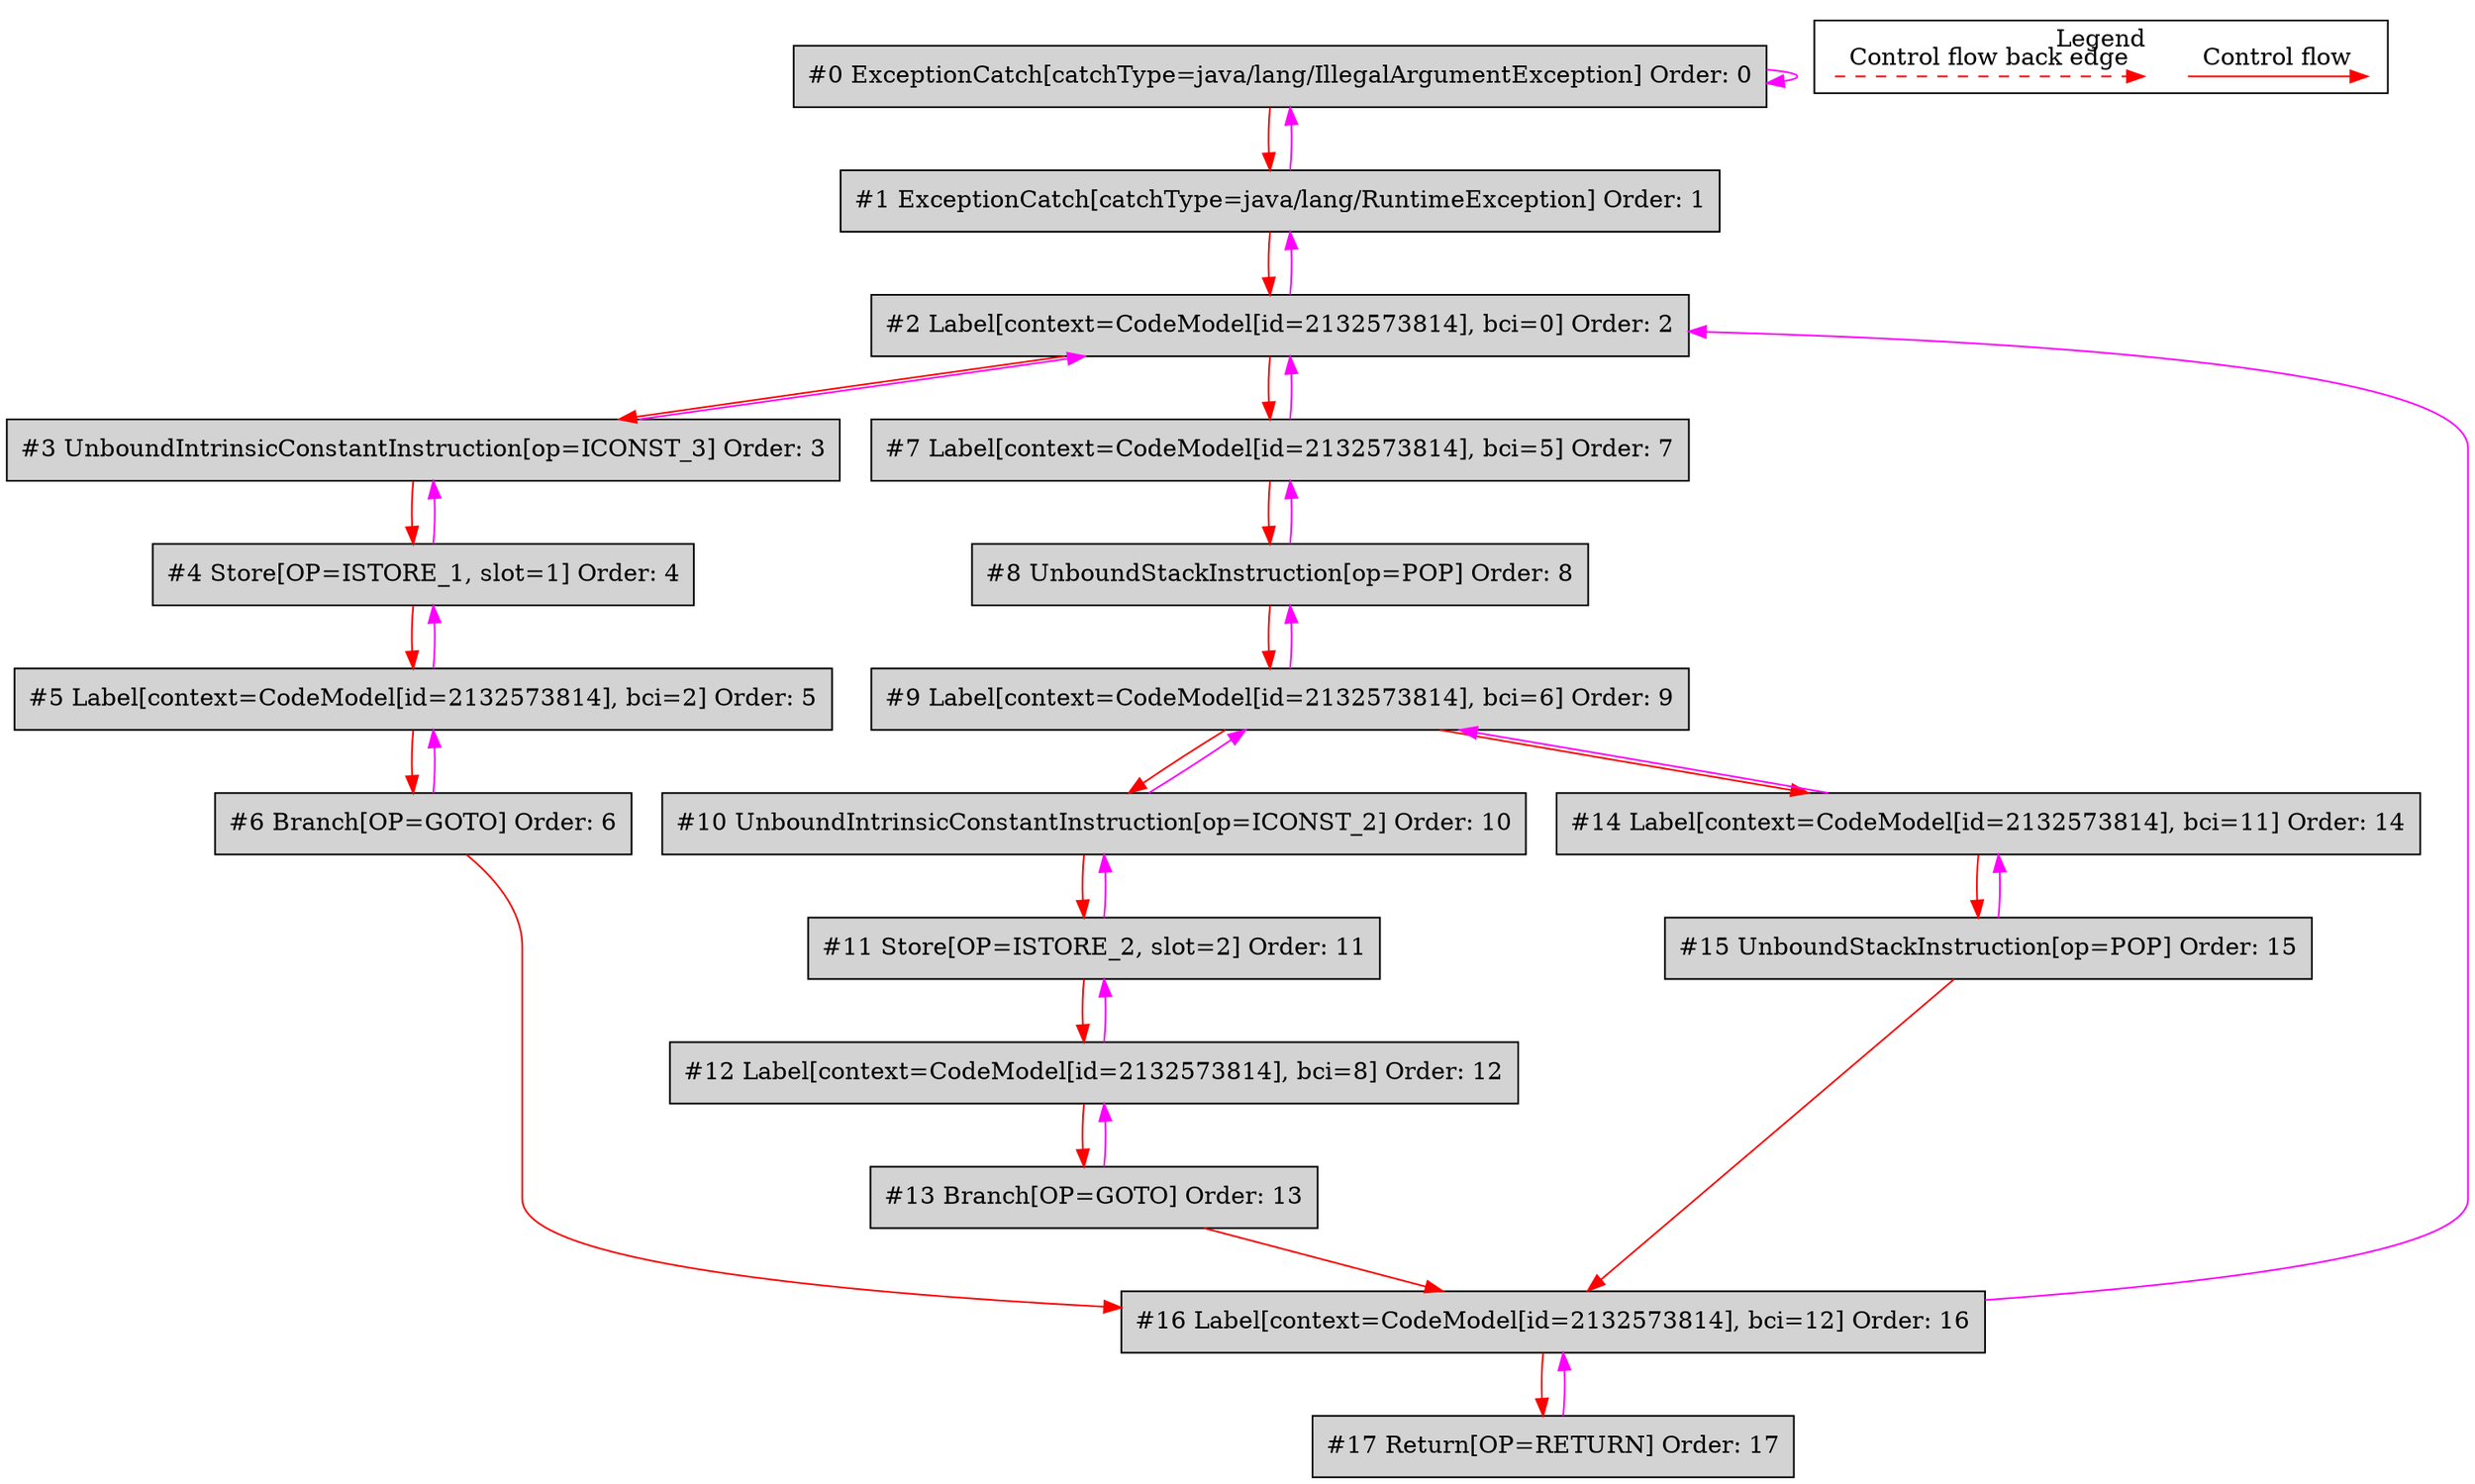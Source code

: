 digraph {
 ordering="in";
 node0[label="#0 ExceptionCatch[catchType=java/lang/IllegalArgumentException] Order: 0", shape=box, fillcolor=lightgrey, style=filled];
 node1[label="#1 ExceptionCatch[catchType=java/lang/RuntimeException] Order: 1", shape=box, fillcolor=lightgrey, style=filled];
 node2[label="#2 Label[context=CodeModel[id=2132573814], bci=0] Order: 2", shape=box, fillcolor=lightgrey, style=filled];
 node3[label="#3 UnboundIntrinsicConstantInstruction[op=ICONST_3] Order: 3", shape=box, fillcolor=lightgrey, style=filled];
 node4[label="#4 Store[OP=ISTORE_1, slot=1] Order: 4", shape=box, fillcolor=lightgrey, style=filled];
 node5[label="#5 Label[context=CodeModel[id=2132573814], bci=2] Order: 5", shape=box, fillcolor=lightgrey, style=filled];
 node6[label="#6 Branch[OP=GOTO] Order: 6", shape=box, fillcolor=lightgrey, style=filled];
 node7[label="#7 Label[context=CodeModel[id=2132573814], bci=5] Order: 7", shape=box, fillcolor=lightgrey, style=filled];
 node8[label="#8 UnboundStackInstruction[op=POP] Order: 8", shape=box, fillcolor=lightgrey, style=filled];
 node9[label="#9 Label[context=CodeModel[id=2132573814], bci=6] Order: 9", shape=box, fillcolor=lightgrey, style=filled];
 node10[label="#10 UnboundIntrinsicConstantInstruction[op=ICONST_2] Order: 10", shape=box, fillcolor=lightgrey, style=filled];
 node11[label="#11 Store[OP=ISTORE_2, slot=2] Order: 11", shape=box, fillcolor=lightgrey, style=filled];
 node12[label="#12 Label[context=CodeModel[id=2132573814], bci=8] Order: 12", shape=box, fillcolor=lightgrey, style=filled];
 node13[label="#13 Branch[OP=GOTO] Order: 13", shape=box, fillcolor=lightgrey, style=filled];
 node14[label="#14 Label[context=CodeModel[id=2132573814], bci=11] Order: 14", shape=box, fillcolor=lightgrey, style=filled];
 node15[label="#15 UnboundStackInstruction[op=POP] Order: 15", shape=box, fillcolor=lightgrey, style=filled];
 node16[label="#16 Label[context=CodeModel[id=2132573814], bci=12] Order: 16", shape=box, fillcolor=lightgrey, style=filled];
 node17[label="#17 Return[OP=RETURN] Order: 17", shape=box, fillcolor=lightgrey, style=filled];
 node0 -> node0[color=fuchsia];
 node0 -> node1[color=red];
 node1 -> node0[color=fuchsia];
 node1 -> node2[color=red];
 node2 -> node1[color=fuchsia];
 node2 -> node3[color=red];
 node3 -> node2[color=fuchsia];
 node3 -> node4[color=red];
 node4 -> node3[color=fuchsia];
 node4 -> node5[color=red];
 node5 -> node4[color=fuchsia];
 node5 -> node6[color=red];
 node6 -> node5[color=fuchsia];
 node2 -> node7[color=red];
 node7 -> node2[color=fuchsia];
 node7 -> node8[color=red];
 node8 -> node7[color=fuchsia];
 node8 -> node9[color=red];
 node9 -> node8[color=fuchsia];
 node9 -> node10[color=red];
 node10 -> node9[color=fuchsia];
 node10 -> node11[color=red];
 node11 -> node10[color=fuchsia];
 node11 -> node12[color=red];
 node12 -> node11[color=fuchsia];
 node12 -> node13[color=red];
 node13 -> node12[color=fuchsia];
 node9 -> node14[color=red];
 node14 -> node9[color=fuchsia];
 node14 -> node15[color=red];
 node15 -> node14[color=fuchsia];
 node6 -> node16[color=red];
 node13 -> node16[color=red];
 node15 -> node16[color=red];
 node16 -> node2[color=fuchsia];
 node16 -> node17[color=red];
 node17 -> node16[color=fuchsia];
 subgraph cluster_000 {
  label = "Legend";
  node [shape=point]
  {
   rank=same;
   c0 [style = invis];
   c1 [style = invis];
   c2 [style = invis];
   c3 [style = invis];
  }
  c0 -> c1 [label="Control flow", style=solid, color=red]
  c2 -> c3 [label="Control flow back edge", style=dashed, color=red]
 }

}
